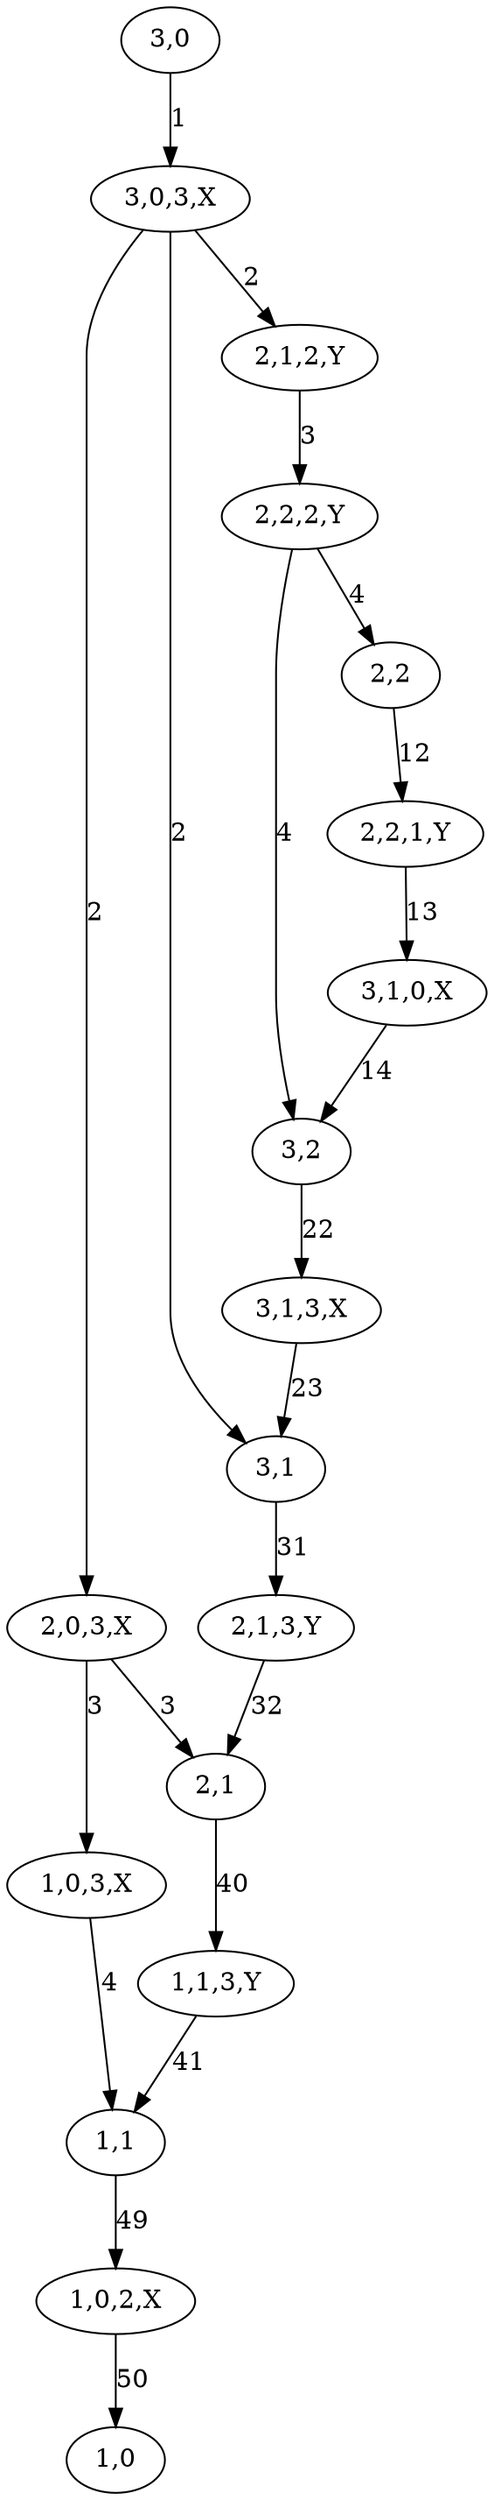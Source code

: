 digraph graphname {
"1,0,2,X" [nodetype=route];
"3,1,0,X" [nodetype=route];
"2,0,3,X" [nodetype=route];
"2,2,1,Y" [nodetype=route];
"3,0,3,X" [nodetype=route];
"3,0" [nodetype=logic];
"3,1" [nodetype=logic];
"3,2" [nodetype=logic];
"1,1" [nodetype=logic];
"1,0,3,X" [nodetype=route];
"3,1,3,X" [nodetype=route];
"2,1,2,Y" [nodetype=route];
"1,0" [nodetype=logic];
"2,2,2,Y" [nodetype=route];
"1,1,3,Y" [nodetype=route];
"2,1,3,Y" [nodetype=route];
"2,1" [nodetype=logic];
"2,2" [nodetype=logic];
"1,0,2,X" -> "1,0"  [label=50];
"3,1,0,X" -> "3,2"  [label=14];
"2,0,3,X" -> "2,1"  [label=3];
"2,0,3,X" -> "1,0,3,X"  [label=3];
"2,2,1,Y" -> "3,1,0,X"  [label=13];
"3,0,3,X" -> "3,1"  [label=2];
"3,0,3,X" -> "2,0,3,X"  [label=2];
"3,0,3,X" -> "2,1,2,Y"  [label=2];
"3,0" -> "3,0,3,X"  [label=1];
"3,1" -> "2,1,3,Y"  [label=31];
"3,2" -> "3,1,3,X"  [label=22];
"1,1" -> "1,0,2,X"  [label=49];
"1,0,3,X" -> "1,1"  [label=4];
"3,1,3,X" -> "3,1"  [label=23];
"2,1,2,Y" -> "2,2,2,Y"  [label=3];
"2,2,2,Y" -> "3,2"  [label=4];
"2,2,2,Y" -> "2,2"  [label=4];
"1,1,3,Y" -> "1,1"  [label=41];
"2,1,3,Y" -> "2,1"  [label=32];
"2,1" -> "1,1,3,Y"  [label=40];
"2,2" -> "2,2,1,Y"  [label=12];
}
